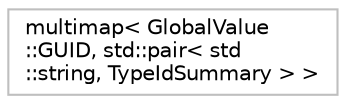 digraph "Graphical Class Hierarchy"
{
 // LATEX_PDF_SIZE
  bgcolor="transparent";
  edge [fontname="Helvetica",fontsize="10",labelfontname="Helvetica",labelfontsize="10"];
  node [fontname="Helvetica",fontsize="10",shape=record];
  rankdir="LR";
  Node0 [label="multimap\< GlobalValue\l::GUID, std::pair\< std\l::string, TypeIdSummary \> \>",height=0.2,width=0.4,color="grey75",tooltip=" "];
}
